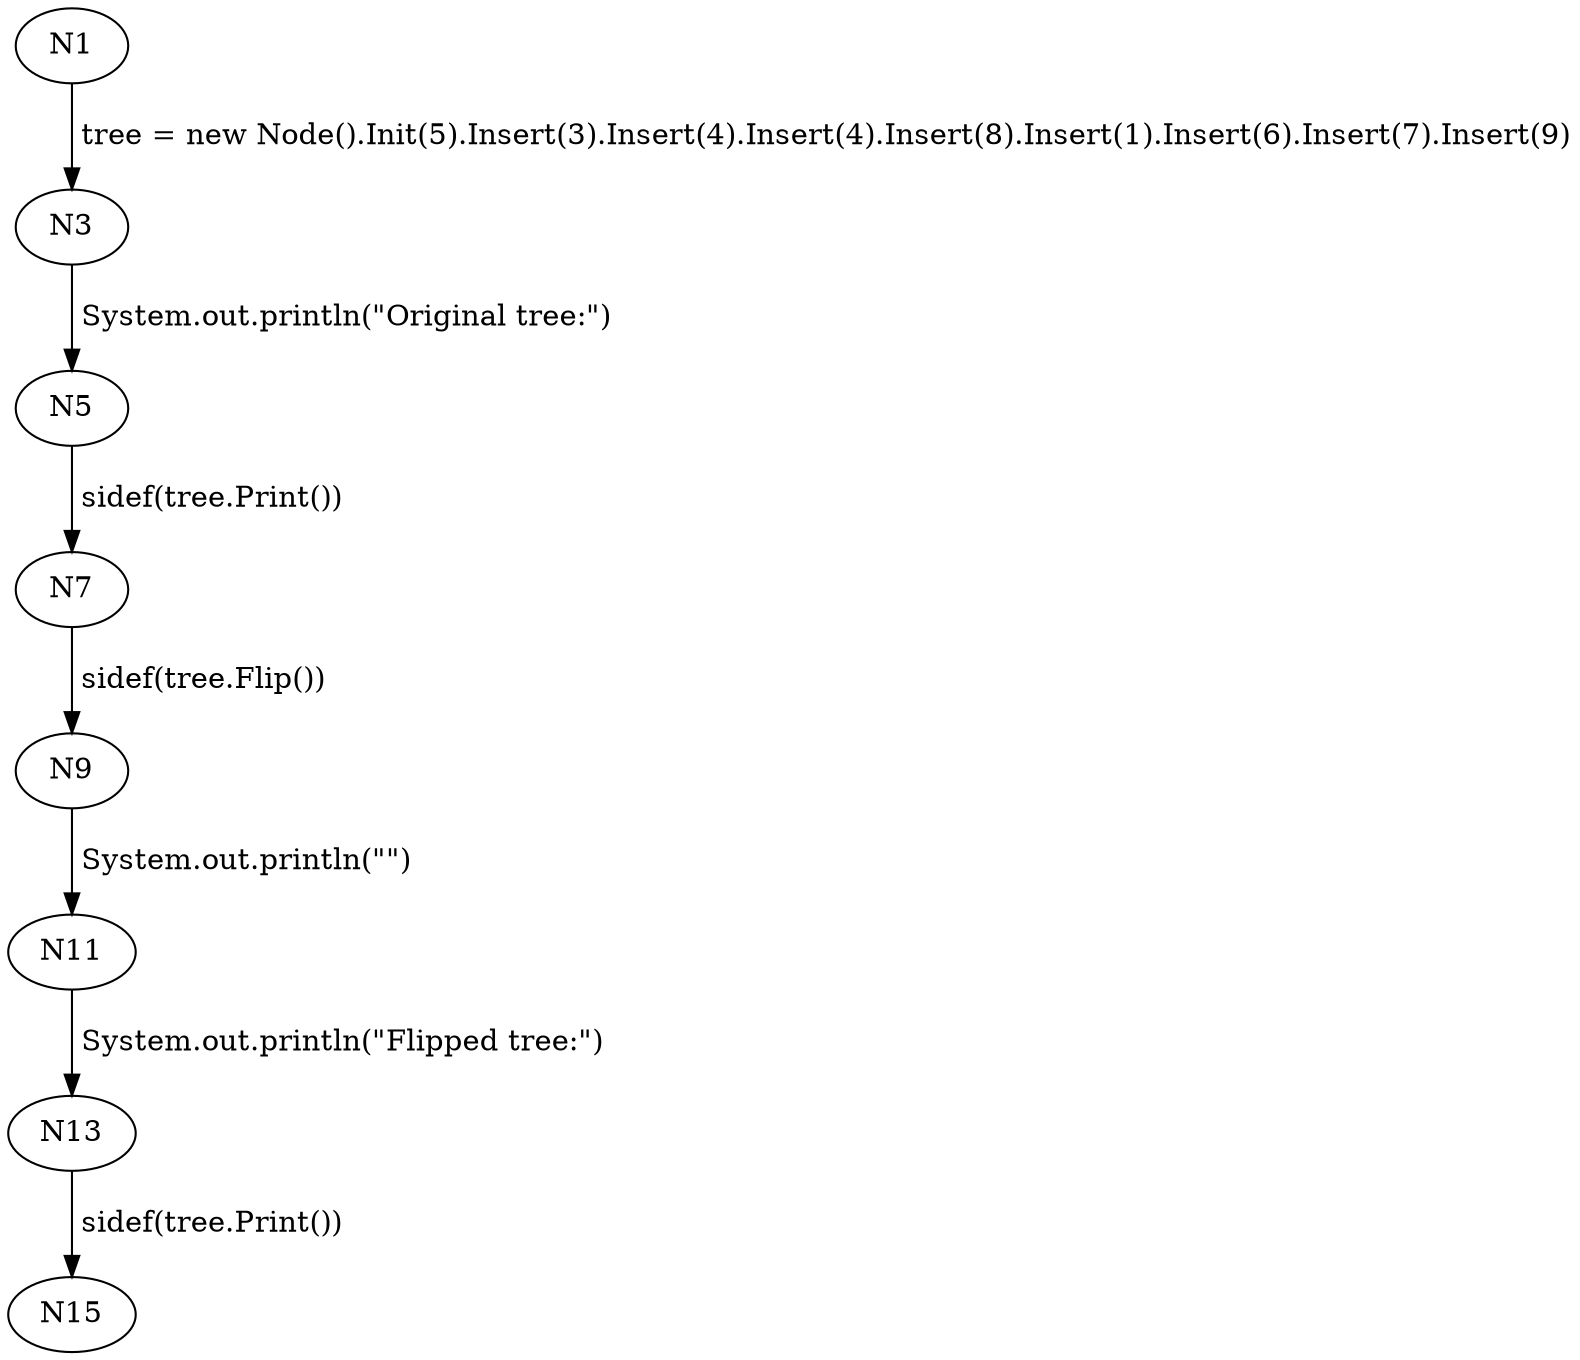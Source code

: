 digraph Run {
N1 -> N3 [label=" tree = new Node().Init(5).Insert(3).Insert(4).Insert(4).Insert(8).Insert(1).Insert(6).Insert(7).Insert(9)"];
N3 -> N5 [label=" System.out.println(\"Original tree:\")"];
N5 -> N7 [label=" sidef(tree.Print())"];
N7 -> N9 [label=" sidef(tree.Flip())"];
N9 -> N11 [label=" System.out.println(\"\")"];
N11 -> N13 [label=" System.out.println(\"Flipped tree:\")"];
N13 -> N15 [label=" sidef(tree.Print())"];
}

